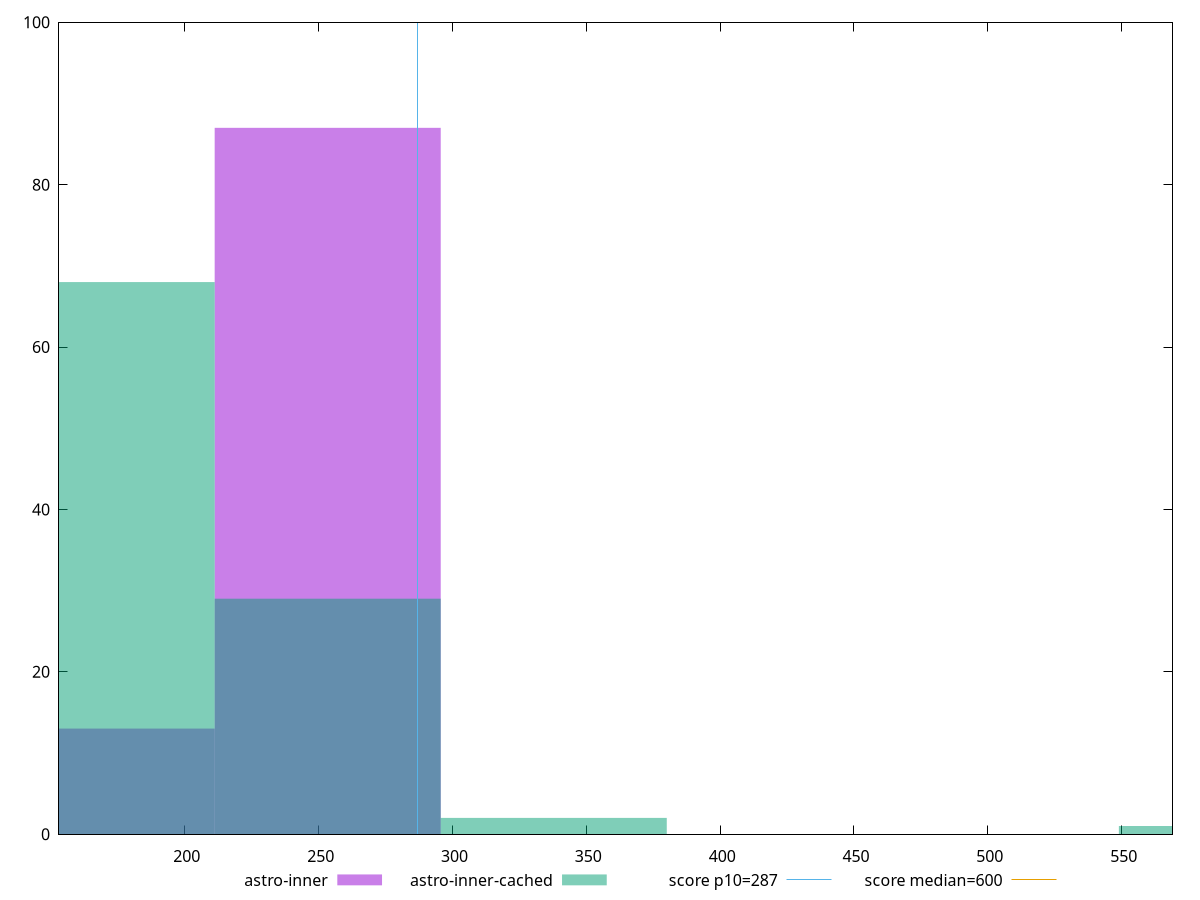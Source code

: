 reset

$astroInner <<EOF
253.3671289920698 87
168.91141932804655 13
EOF

$astroInnerCached <<EOF
591.1899676481629 1
253.3671289920698 29
168.91141932804655 68
337.8228386560931 2
EOF

set key outside below
set boxwidth 84.45570966402327
set xrange [152.97649999999976:569.0000000000005]
set yrange [0:100]
set trange [0:100]
set style fill transparent solid 0.5 noborder

set parametric
set terminal svg size 640, 500 enhanced background rgb 'white'
set output "reports/report_00033_2021-03-01T14-23-16.841Z/total-blocking-time/comparison/histogram/2_vs_3.svg"

plot $astroInner title "astro-inner" with boxes, \
     $astroInnerCached title "astro-inner-cached" with boxes, \
     287,t title "score p10=287", \
     600,t title "score median=600"

reset

